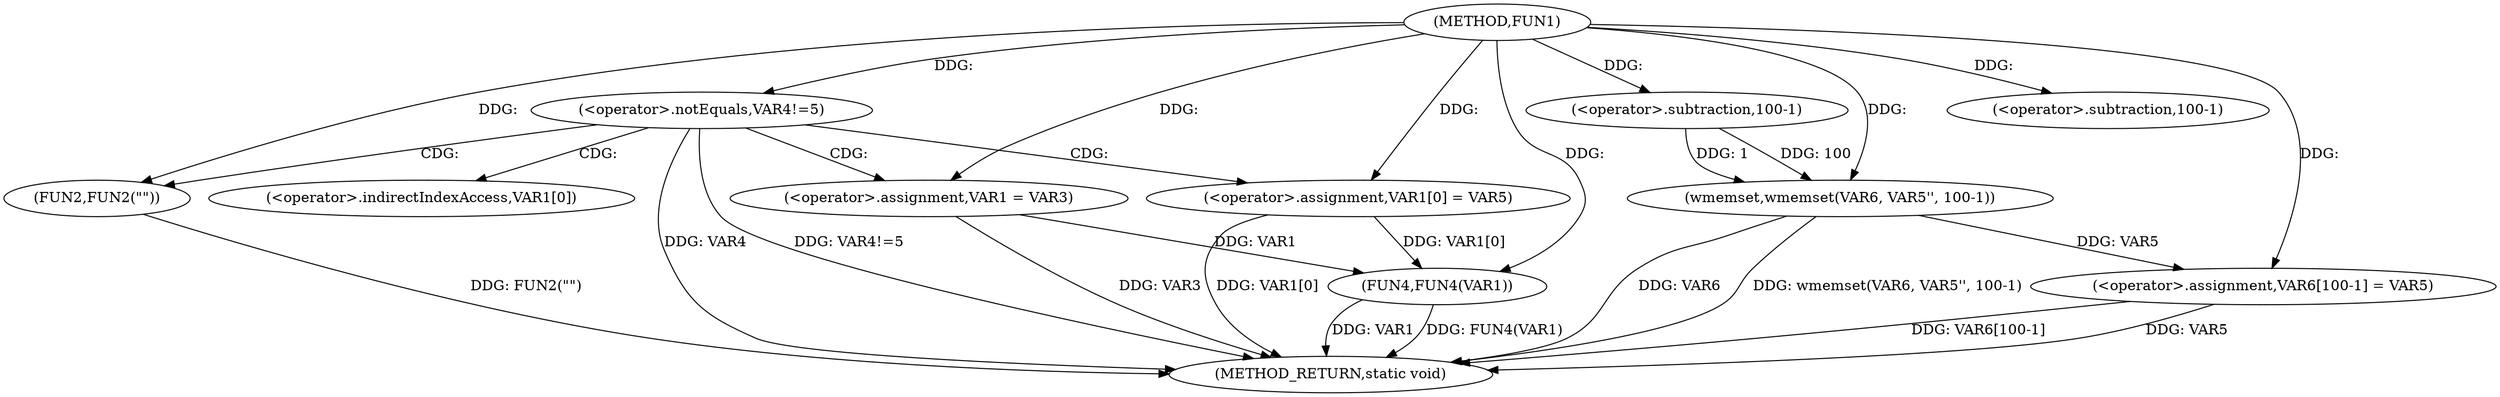 digraph FUN1 {  
"1000100" [label = "(METHOD,FUN1)" ]
"1000139" [label = "(METHOD_RETURN,static void)" ]
"1000106" [label = "(<operator>.notEquals,VAR4!=5)" ]
"1000110" [label = "(FUN2,FUN2(\"\"))" ]
"1000114" [label = "(<operator>.assignment,VAR1 = VAR3)" ]
"1000117" [label = "(<operator>.assignment,VAR1[0] = VAR5)" ]
"1000124" [label = "(wmemset,wmemset(VAR6, VAR5'', 100-1))" ]
"1000127" [label = "(<operator>.subtraction,100-1)" ]
"1000130" [label = "(<operator>.assignment,VAR6[100-1] = VAR5)" ]
"1000133" [label = "(<operator>.subtraction,100-1)" ]
"1000137" [label = "(FUN4,FUN4(VAR1))" ]
"1000118" [label = "(<operator>.indirectIndexAccess,VAR1[0])" ]
  "1000124" -> "1000139"  [ label = "DDG: VAR6"] 
  "1000106" -> "1000139"  [ label = "DDG: VAR4"] 
  "1000117" -> "1000139"  [ label = "DDG: VAR1[0]"] 
  "1000110" -> "1000139"  [ label = "DDG: FUN2(\"\")"] 
  "1000130" -> "1000139"  [ label = "DDG: VAR5"] 
  "1000137" -> "1000139"  [ label = "DDG: VAR1"] 
  "1000114" -> "1000139"  [ label = "DDG: VAR3"] 
  "1000137" -> "1000139"  [ label = "DDG: FUN4(VAR1)"] 
  "1000106" -> "1000139"  [ label = "DDG: VAR4!=5"] 
  "1000130" -> "1000139"  [ label = "DDG: VAR6[100-1]"] 
  "1000124" -> "1000139"  [ label = "DDG: wmemset(VAR6, VAR5'', 100-1)"] 
  "1000100" -> "1000106"  [ label = "DDG: "] 
  "1000100" -> "1000110"  [ label = "DDG: "] 
  "1000100" -> "1000114"  [ label = "DDG: "] 
  "1000100" -> "1000117"  [ label = "DDG: "] 
  "1000100" -> "1000124"  [ label = "DDG: "] 
  "1000127" -> "1000124"  [ label = "DDG: 100"] 
  "1000127" -> "1000124"  [ label = "DDG: 1"] 
  "1000100" -> "1000127"  [ label = "DDG: "] 
  "1000124" -> "1000130"  [ label = "DDG: VAR5"] 
  "1000100" -> "1000130"  [ label = "DDG: "] 
  "1000100" -> "1000133"  [ label = "DDG: "] 
  "1000114" -> "1000137"  [ label = "DDG: VAR1"] 
  "1000117" -> "1000137"  [ label = "DDG: VAR1[0]"] 
  "1000100" -> "1000137"  [ label = "DDG: "] 
  "1000106" -> "1000110"  [ label = "CDG: "] 
  "1000106" -> "1000117"  [ label = "CDG: "] 
  "1000106" -> "1000118"  [ label = "CDG: "] 
  "1000106" -> "1000114"  [ label = "CDG: "] 
}
